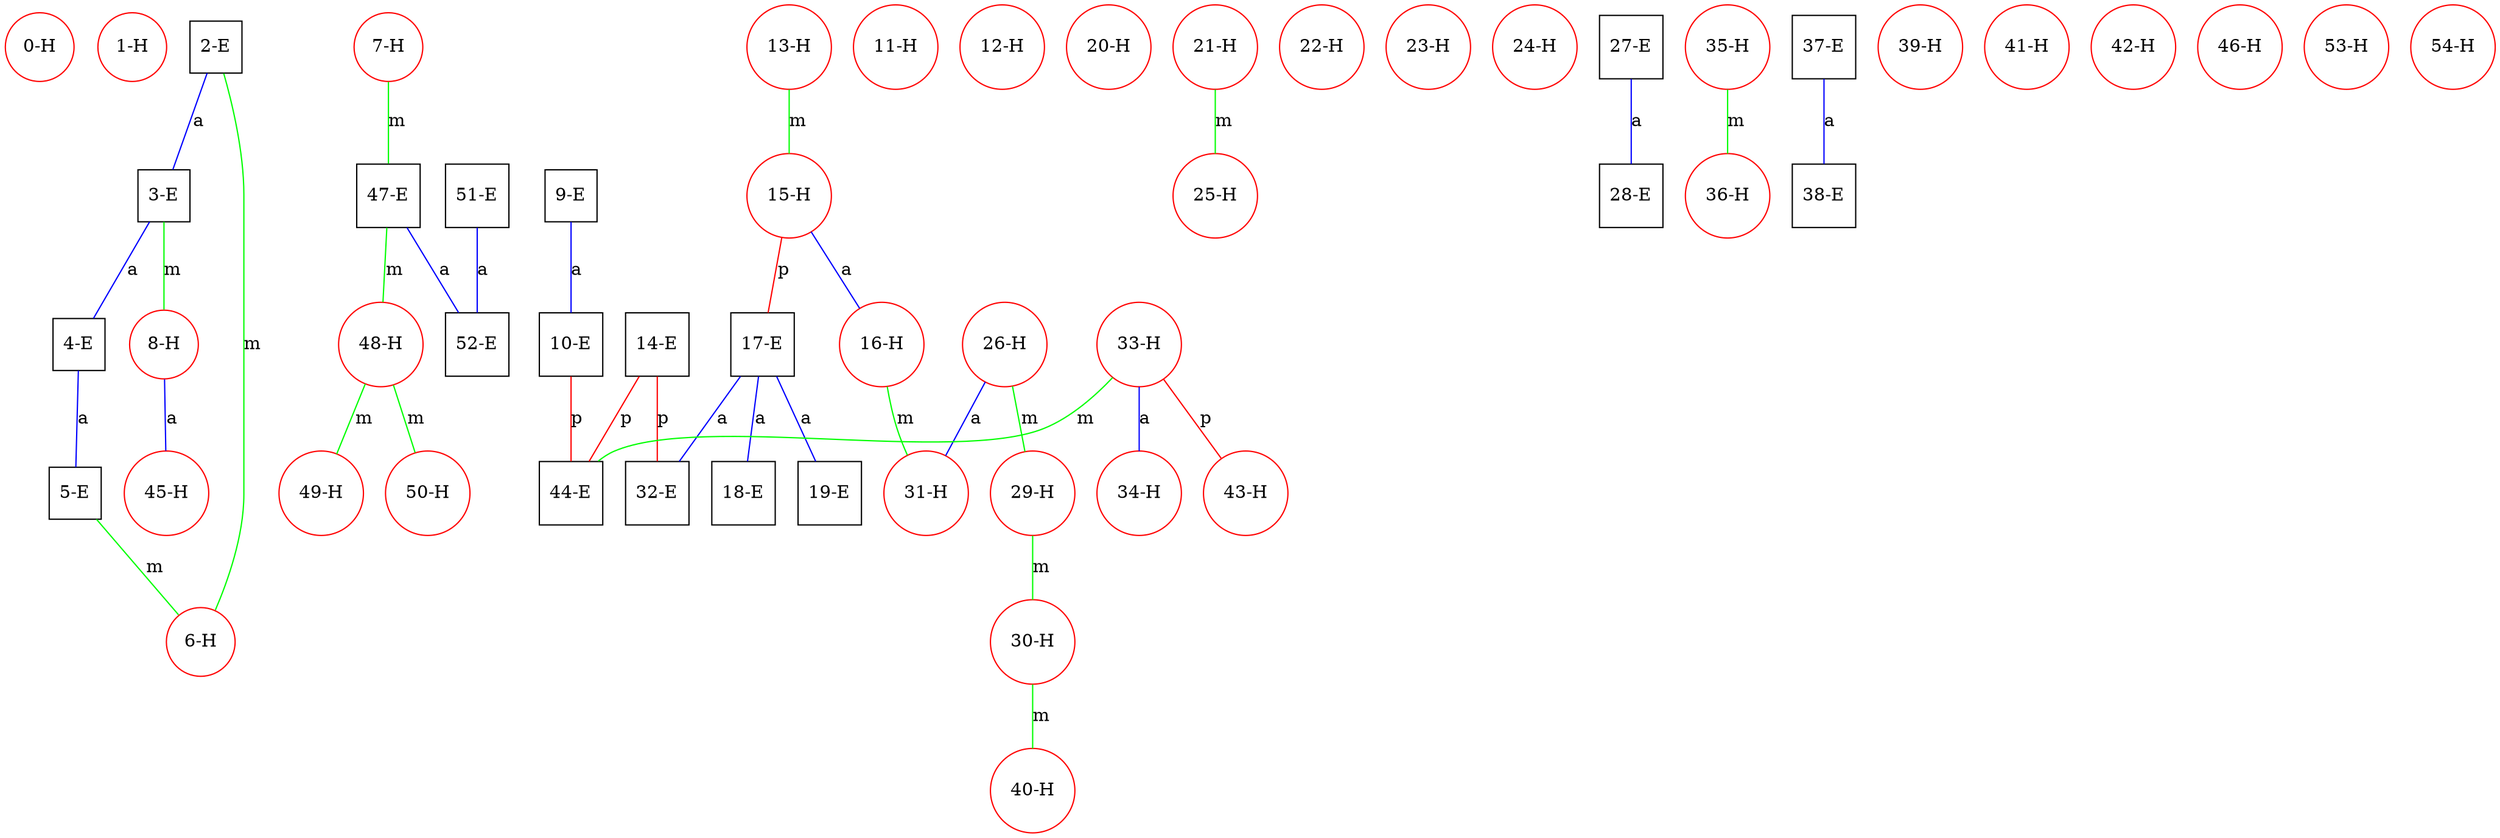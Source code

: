 graph ProteinGraph {
    0 [label="0-H" shape=circle color=red];
    1 [label="1-H" shape=circle color=red];
    2 [label="2-E" shape=square color=black];
    3 [label="3-E" shape=square color=black];
    4 [label="4-E" shape=square color=black];
    5 [label="5-E" shape=square color=black];
    6 [label="6-H" shape=circle color=red];
    7 [label="7-H" shape=circle color=red];
    8 [label="8-H" shape=circle color=red];
    9 [label="9-E" shape=square color=black];
    10 [label="10-E" shape=square color=black];
    11 [label="11-H" shape=circle color=red];
    12 [label="12-H" shape=circle color=red];
    13 [label="13-H" shape=circle color=red];
    14 [label="14-E" shape=square color=black];
    15 [label="15-H" shape=circle color=red];
    16 [label="16-H" shape=circle color=red];
    17 [label="17-E" shape=square color=black];
    18 [label="18-E" shape=square color=black];
    19 [label="19-E" shape=square color=black];
    20 [label="20-H" shape=circle color=red];
    21 [label="21-H" shape=circle color=red];
    22 [label="22-H" shape=circle color=red];
    23 [label="23-H" shape=circle color=red];
    24 [label="24-H" shape=circle color=red];
    25 [label="25-H" shape=circle color=red];
    26 [label="26-H" shape=circle color=red];
    27 [label="27-E" shape=square color=black];
    28 [label="28-E" shape=square color=black];
    29 [label="29-H" shape=circle color=red];
    30 [label="30-H" shape=circle color=red];
    31 [label="31-H" shape=circle color=red];
    32 [label="32-E" shape=square color=black];
    33 [label="33-H" shape=circle color=red];
    34 [label="34-H" shape=circle color=red];
    35 [label="35-H" shape=circle color=red];
    36 [label="36-H" shape=circle color=red];
    37 [label="37-E" shape=square color=black];
    38 [label="38-E" shape=square color=black];
    39 [label="39-H" shape=circle color=red];
    40 [label="40-H" shape=circle color=red];
    41 [label="41-H" shape=circle color=red];
    42 [label="42-H" shape=circle color=red];
    43 [label="43-H" shape=circle color=red];
    44 [label="44-E" shape=square color=black];
    45 [label="45-H" shape=circle color=red];
    46 [label="46-H" shape=circle color=red];
    47 [label="47-E" shape=square color=black];
    48 [label="48-H" shape=circle color=red];
    49 [label="49-H" shape=circle color=red];
    50 [label="50-H" shape=circle color=red];
    51 [label="51-E" shape=square color=black];
    52 [label="52-E" shape=square color=black];
    53 [label="53-H" shape=circle color=red];
    54 [label="54-H" shape=circle color=red];
    2 -- 3 [label="a" color=blue];
    2 -- 6 [label="m" color=green];
    3 -- 4 [label="a" color=blue];
    3 -- 8 [label="m" color=green];
    4 -- 5 [label="a" color=blue];
    5 -- 6 [label="m" color=green];
    7 -- 47 [label="m" color=green];
    8 -- 45 [label="a" color=blue];
    9 -- 10 [label="a" color=blue];
    10 -- 44 [label="p" color=red];
    13 -- 15 [label="m" color=green];
    14 -- 32 [label="p" color=red];
    14 -- 44 [label="p" color=red];
    15 -- 16 [label="a" color=blue];
    15 -- 17 [label="p" color=red];
    16 -- 31 [label="m" color=green];
    17 -- 18 [label="a" color=blue];
    17 -- 19 [label="a" color=blue];
    17 -- 32 [label="a" color=blue];
    21 -- 25 [label="m" color=green];
    26 -- 29 [label="m" color=green];
    26 -- 31 [label="a" color=blue];
    27 -- 28 [label="a" color=blue];
    29 -- 30 [label="m" color=green];
    30 -- 40 [label="m" color=green];
    33 -- 34 [label="a" color=blue];
    33 -- 43 [label="p" color=red];
    33 -- 44 [label="m" color=green];
    35 -- 36 [label="m" color=green];
    37 -- 38 [label="a" color=blue];
    47 -- 48 [label="m" color=green];
    47 -- 52 [label="a" color=blue];
    48 -- 49 [label="m" color=green];
    48 -- 50 [label="m" color=green];
    51 -- 52 [label="a" color=blue];
}
